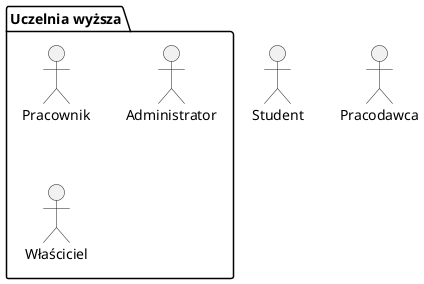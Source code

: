 @startuml

:Student:
:Pracodawca:
package "Uczelnia wyższa" {
:Pracownik:
:Administrator:
:Właściciel:
}

@enduml